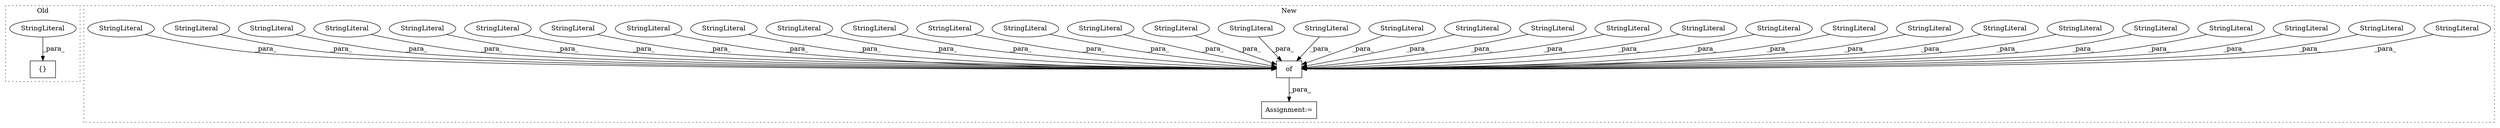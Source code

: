 digraph G {
subgraph cluster0 {
1 [label="{}" a="4" s="4742,4749" l="1,1" shape="box"];
36 [label="StringLiteral" a="45" s="4743" l="6" shape="ellipse"];
label = "Old";
style="dotted";
}
subgraph cluster1 {
2 [label="of" a="32" s="5007,5451" l="3,1" shape="box"];
3 [label="StringLiteral" a="45" s="5050" l="12" shape="ellipse"];
4 [label="StringLiteral" a="45" s="5128" l="5" shape="ellipse"];
5 [label="StringLiteral" a="45" s="5150" l="9" shape="ellipse"];
6 [label="StringLiteral" a="45" s="5231" l="16" shape="ellipse"];
7 [label="StringLiteral" a="45" s="5350" l="16" shape="ellipse"];
8 [label="StringLiteral" a="45" s="5140" l="9" shape="ellipse"];
9 [label="StringLiteral" a="45" s="5435" l="16" shape="ellipse"];
10 [label="StringLiteral" a="45" s="5401" l="16" shape="ellipse"];
11 [label="StringLiteral" a="45" s="5180" l="16" shape="ellipse"];
12 [label="StringLiteral" a="45" s="5024" l="12" shape="ellipse"];
13 [label="StringLiteral" a="45" s="5102" l="12" shape="ellipse"];
14 [label="StringLiteral" a="45" s="5418" l="16" shape="ellipse"];
15 [label="StringLiteral" a="45" s="5384" l="16" shape="ellipse"];
16 [label="StringLiteral" a="45" s="5282" l="16" shape="ellipse"];
17 [label="Assignment:=" a="7" s="5002" l="1" shape="box"];
18 [label="StringLiteral" a="45" s="5115" l="12" shape="ellipse"];
19 [label="StringLiteral" a="45" s="5248" l="16" shape="ellipse"];
20 [label="StringLiteral" a="45" s="5197" l="16" shape="ellipse"];
21 [label="StringLiteral" a="45" s="5010" l="6" shape="ellipse"];
22 [label="StringLiteral" a="45" s="5299" l="16" shape="ellipse"];
23 [label="StringLiteral" a="45" s="5076" l="12" shape="ellipse"];
24 [label="StringLiteral" a="45" s="5316" l="16" shape="ellipse"];
25 [label="StringLiteral" a="45" s="5134" l="5" shape="ellipse"];
26 [label="StringLiteral" a="45" s="5037" l="12" shape="ellipse"];
27 [label="StringLiteral" a="45" s="5333" l="16" shape="ellipse"];
28 [label="StringLiteral" a="45" s="5214" l="16" shape="ellipse"];
29 [label="StringLiteral" a="45" s="5160" l="9" shape="ellipse"];
30 [label="StringLiteral" a="45" s="5063" l="12" shape="ellipse"];
31 [label="StringLiteral" a="45" s="5017" l="6" shape="ellipse"];
32 [label="StringLiteral" a="45" s="5089" l="12" shape="ellipse"];
33 [label="StringLiteral" a="45" s="5170" l="9" shape="ellipse"];
34 [label="StringLiteral" a="45" s="5265" l="16" shape="ellipse"];
35 [label="StringLiteral" a="45" s="5367" l="16" shape="ellipse"];
label = "New";
style="dotted";
}
2 -> 17 [label="_para_"];
3 -> 2 [label="_para_"];
4 -> 2 [label="_para_"];
5 -> 2 [label="_para_"];
6 -> 2 [label="_para_"];
7 -> 2 [label="_para_"];
8 -> 2 [label="_para_"];
9 -> 2 [label="_para_"];
10 -> 2 [label="_para_"];
11 -> 2 [label="_para_"];
12 -> 2 [label="_para_"];
13 -> 2 [label="_para_"];
14 -> 2 [label="_para_"];
15 -> 2 [label="_para_"];
16 -> 2 [label="_para_"];
18 -> 2 [label="_para_"];
19 -> 2 [label="_para_"];
20 -> 2 [label="_para_"];
21 -> 2 [label="_para_"];
22 -> 2 [label="_para_"];
23 -> 2 [label="_para_"];
24 -> 2 [label="_para_"];
25 -> 2 [label="_para_"];
26 -> 2 [label="_para_"];
27 -> 2 [label="_para_"];
28 -> 2 [label="_para_"];
29 -> 2 [label="_para_"];
30 -> 2 [label="_para_"];
31 -> 2 [label="_para_"];
32 -> 2 [label="_para_"];
33 -> 2 [label="_para_"];
34 -> 2 [label="_para_"];
35 -> 2 [label="_para_"];
36 -> 1 [label="_para_"];
}